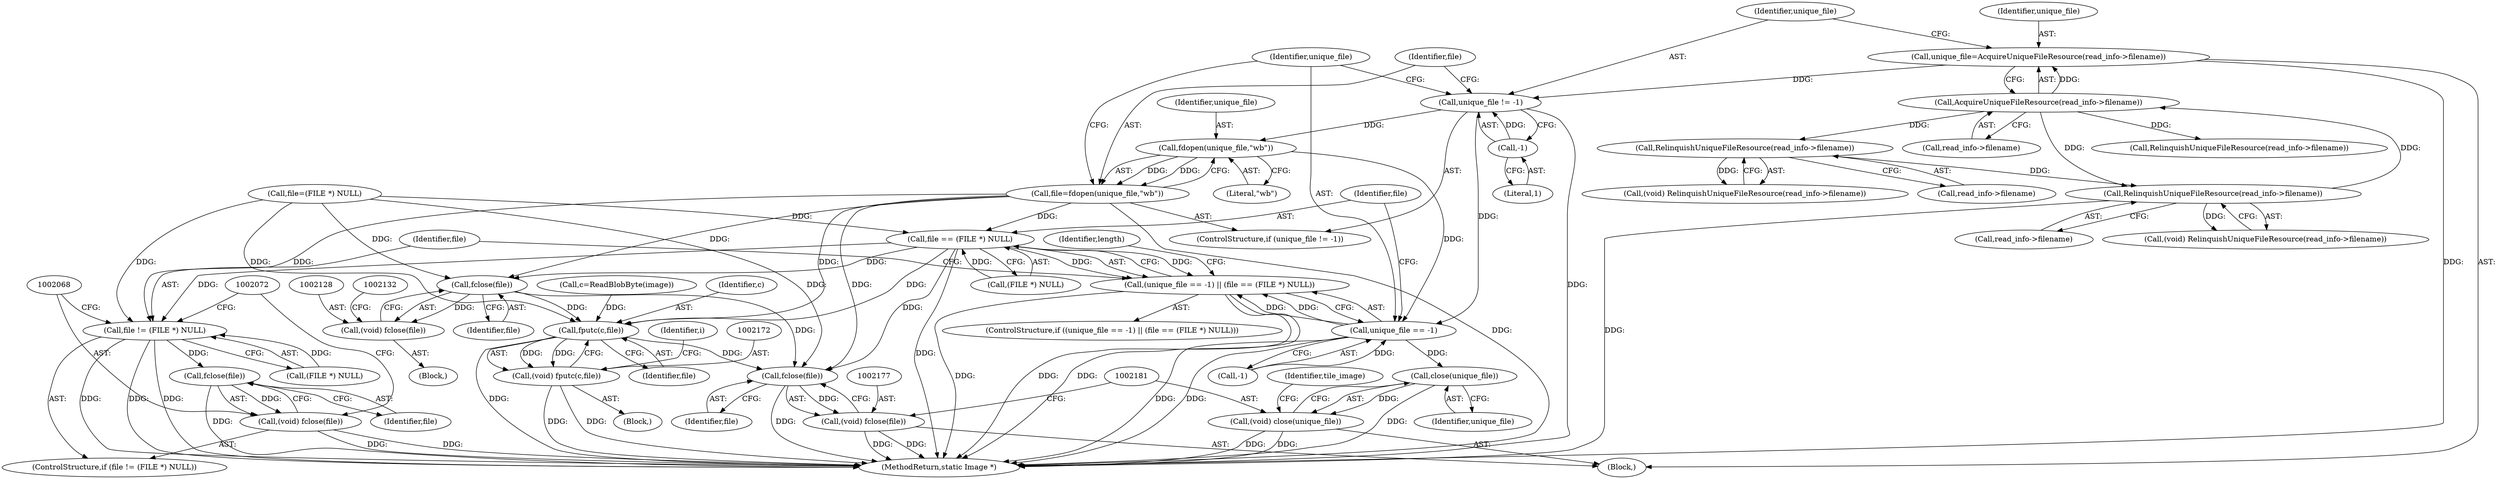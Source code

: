 digraph "0_ImageMagick_f6e9d0d9955e85bdd7540b251cd50d598dacc5e6_46@API" {
"1002046" [label="(Call,fdopen(unique_file,\"wb\"))"];
"1002040" [label="(Call,unique_file != -1)"];
"1002033" [label="(Call,unique_file=AcquireUniqueFileResource(read_info->filename))"];
"1002035" [label="(Call,AcquireUniqueFileResource(read_info->filename))"];
"1002191" [label="(Call,RelinquishUniqueFileResource(read_info->filename))"];
"1002133" [label="(Call,RelinquishUniqueFileResource(read_info->filename))"];
"1002042" [label="(Call,-1)"];
"1002044" [label="(Call,file=fdopen(unique_file,\"wb\"))"];
"1002055" [label="(Call,file == (FILE *) NULL)"];
"1002050" [label="(Call,(unique_file == -1) || (file == (FILE *) NULL))"];
"1002062" [label="(Call,file != (FILE *) NULL)"];
"1002069" [label="(Call,fclose(file))"];
"1002067" [label="(Call,(void) fclose(file))"];
"1002129" [label="(Call,fclose(file))"];
"1002127" [label="(Call,(void) fclose(file))"];
"1002173" [label="(Call,fputc(c,file))"];
"1002171" [label="(Call,(void) fputc(c,file))"];
"1002178" [label="(Call,fclose(file))"];
"1002176" [label="(Call,(void) fclose(file))"];
"1002051" [label="(Call,unique_file == -1)"];
"1002182" [label="(Call,close(unique_file))"];
"1002180" [label="(Call,(void) close(unique_file))"];
"1002126" [label="(Block,)"];
"1002133" [label="(Call,RelinquishUniqueFileResource(read_info->filename))"];
"1002057" [label="(Call,(FILE *) NULL)"];
"1002134" [label="(Call,read_info->filename)"];
"1002167" [label="(Call,c=ReadBlobByte(image))"];
"1002056" [label="(Identifier,file)"];
"1002053" [label="(Call,-1)"];
"1002051" [label="(Call,unique_file == -1)"];
"1002042" [label="(Call,-1)"];
"1002040" [label="(Call,unique_file != -1)"];
"1002063" [label="(Identifier,file)"];
"1002165" [label="(Identifier,i)"];
"1002069" [label="(Call,fclose(file))"];
"1002043" [label="(Literal,1)"];
"1002179" [label="(Identifier,file)"];
"1002178" [label="(Call,fclose(file))"];
"1002182" [label="(Call,close(unique_file))"];
"1002183" [label="(Identifier,unique_file)"];
"1002033" [label="(Call,unique_file=AcquireUniqueFileResource(read_info->filename))"];
"1002035" [label="(Call,AcquireUniqueFileResource(read_info->filename))"];
"1002062" [label="(Call,file != (FILE *) NULL)"];
"1002055" [label="(Call,file == (FILE *) NULL)"];
"1002061" [label="(ControlStructure,if (file != (FILE *) NULL))"];
"1002070" [label="(Identifier,file)"];
"1002180" [label="(Call,(void) close(unique_file))"];
"1002192" [label="(Call,read_info->filename)"];
"1002173" [label="(Call,fputc(c,file))"];
"1002129" [label="(Call,fclose(file))"];
"1002052" [label="(Identifier,unique_file)"];
"1002130" [label="(Identifier,file)"];
"1002171" [label="(Call,(void) fputc(c,file))"];
"1002064" [label="(Call,(FILE *) NULL)"];
"1002047" [label="(Identifier,unique_file)"];
"1002041" [label="(Identifier,unique_file)"];
"1002166" [label="(Block,)"];
"1002131" [label="(Call,(void) RelinquishUniqueFileResource(read_info->filename))"];
"1002045" [label="(Identifier,file)"];
"1002185" [label="(Identifier,tile_image)"];
"1002048" [label="(Literal,\"wb\")"];
"1002175" [label="(Identifier,file)"];
"1002034" [label="(Identifier,unique_file)"];
"1002049" [label="(ControlStructure,if ((unique_file == -1) || (file == (FILE *) NULL)))"];
"1002103" [label="(Identifier,length)"];
"1002366" [label="(MethodReturn,static Image *)"];
"1002046" [label="(Call,fdopen(unique_file,\"wb\"))"];
"1002036" [label="(Call,read_info->filename)"];
"1002044" [label="(Call,file=fdopen(unique_file,\"wb\"))"];
"1002010" [label="(Block,)"];
"1002073" [label="(Call,RelinquishUniqueFileResource(read_info->filename))"];
"1002189" [label="(Call,(void) RelinquishUniqueFileResource(read_info->filename))"];
"1002039" [label="(ControlStructure,if (unique_file != -1))"];
"1002191" [label="(Call,RelinquishUniqueFileResource(read_info->filename))"];
"1002174" [label="(Identifier,c)"];
"1002028" [label="(Call,file=(FILE *) NULL)"];
"1002067" [label="(Call,(void) fclose(file))"];
"1002176" [label="(Call,(void) fclose(file))"];
"1002050" [label="(Call,(unique_file == -1) || (file == (FILE *) NULL))"];
"1002127" [label="(Call,(void) fclose(file))"];
"1002046" -> "1002044"  [label="AST: "];
"1002046" -> "1002048"  [label="CFG: "];
"1002047" -> "1002046"  [label="AST: "];
"1002048" -> "1002046"  [label="AST: "];
"1002044" -> "1002046"  [label="CFG: "];
"1002046" -> "1002044"  [label="DDG: "];
"1002046" -> "1002044"  [label="DDG: "];
"1002040" -> "1002046"  [label="DDG: "];
"1002046" -> "1002051"  [label="DDG: "];
"1002040" -> "1002039"  [label="AST: "];
"1002040" -> "1002042"  [label="CFG: "];
"1002041" -> "1002040"  [label="AST: "];
"1002042" -> "1002040"  [label="AST: "];
"1002045" -> "1002040"  [label="CFG: "];
"1002052" -> "1002040"  [label="CFG: "];
"1002040" -> "1002366"  [label="DDG: "];
"1002033" -> "1002040"  [label="DDG: "];
"1002042" -> "1002040"  [label="DDG: "];
"1002040" -> "1002051"  [label="DDG: "];
"1002033" -> "1002010"  [label="AST: "];
"1002033" -> "1002035"  [label="CFG: "];
"1002034" -> "1002033"  [label="AST: "];
"1002035" -> "1002033"  [label="AST: "];
"1002041" -> "1002033"  [label="CFG: "];
"1002033" -> "1002366"  [label="DDG: "];
"1002035" -> "1002033"  [label="DDG: "];
"1002035" -> "1002036"  [label="CFG: "];
"1002036" -> "1002035"  [label="AST: "];
"1002191" -> "1002035"  [label="DDG: "];
"1002035" -> "1002073"  [label="DDG: "];
"1002035" -> "1002133"  [label="DDG: "];
"1002035" -> "1002191"  [label="DDG: "];
"1002191" -> "1002189"  [label="AST: "];
"1002191" -> "1002192"  [label="CFG: "];
"1002192" -> "1002191"  [label="AST: "];
"1002189" -> "1002191"  [label="CFG: "];
"1002191" -> "1002366"  [label="DDG: "];
"1002191" -> "1002189"  [label="DDG: "];
"1002133" -> "1002191"  [label="DDG: "];
"1002133" -> "1002131"  [label="AST: "];
"1002133" -> "1002134"  [label="CFG: "];
"1002134" -> "1002133"  [label="AST: "];
"1002131" -> "1002133"  [label="CFG: "];
"1002133" -> "1002131"  [label="DDG: "];
"1002042" -> "1002043"  [label="CFG: "];
"1002043" -> "1002042"  [label="AST: "];
"1002044" -> "1002039"  [label="AST: "];
"1002045" -> "1002044"  [label="AST: "];
"1002052" -> "1002044"  [label="CFG: "];
"1002044" -> "1002366"  [label="DDG: "];
"1002044" -> "1002055"  [label="DDG: "];
"1002044" -> "1002062"  [label="DDG: "];
"1002044" -> "1002129"  [label="DDG: "];
"1002044" -> "1002173"  [label="DDG: "];
"1002044" -> "1002178"  [label="DDG: "];
"1002055" -> "1002050"  [label="AST: "];
"1002055" -> "1002057"  [label="CFG: "];
"1002056" -> "1002055"  [label="AST: "];
"1002057" -> "1002055"  [label="AST: "];
"1002050" -> "1002055"  [label="CFG: "];
"1002055" -> "1002366"  [label="DDG: "];
"1002055" -> "1002050"  [label="DDG: "];
"1002055" -> "1002050"  [label="DDG: "];
"1002028" -> "1002055"  [label="DDG: "];
"1002057" -> "1002055"  [label="DDG: "];
"1002055" -> "1002062"  [label="DDG: "];
"1002055" -> "1002129"  [label="DDG: "];
"1002055" -> "1002173"  [label="DDG: "];
"1002055" -> "1002178"  [label="DDG: "];
"1002050" -> "1002049"  [label="AST: "];
"1002050" -> "1002051"  [label="CFG: "];
"1002051" -> "1002050"  [label="AST: "];
"1002063" -> "1002050"  [label="CFG: "];
"1002103" -> "1002050"  [label="CFG: "];
"1002050" -> "1002366"  [label="DDG: "];
"1002050" -> "1002366"  [label="DDG: "];
"1002050" -> "1002366"  [label="DDG: "];
"1002051" -> "1002050"  [label="DDG: "];
"1002051" -> "1002050"  [label="DDG: "];
"1002062" -> "1002061"  [label="AST: "];
"1002062" -> "1002064"  [label="CFG: "];
"1002063" -> "1002062"  [label="AST: "];
"1002064" -> "1002062"  [label="AST: "];
"1002068" -> "1002062"  [label="CFG: "];
"1002072" -> "1002062"  [label="CFG: "];
"1002062" -> "1002366"  [label="DDG: "];
"1002062" -> "1002366"  [label="DDG: "];
"1002062" -> "1002366"  [label="DDG: "];
"1002028" -> "1002062"  [label="DDG: "];
"1002064" -> "1002062"  [label="DDG: "];
"1002062" -> "1002069"  [label="DDG: "];
"1002069" -> "1002067"  [label="AST: "];
"1002069" -> "1002070"  [label="CFG: "];
"1002070" -> "1002069"  [label="AST: "];
"1002067" -> "1002069"  [label="CFG: "];
"1002069" -> "1002366"  [label="DDG: "];
"1002069" -> "1002067"  [label="DDG: "];
"1002067" -> "1002061"  [label="AST: "];
"1002068" -> "1002067"  [label="AST: "];
"1002072" -> "1002067"  [label="CFG: "];
"1002067" -> "1002366"  [label="DDG: "];
"1002067" -> "1002366"  [label="DDG: "];
"1002129" -> "1002127"  [label="AST: "];
"1002129" -> "1002130"  [label="CFG: "];
"1002130" -> "1002129"  [label="AST: "];
"1002127" -> "1002129"  [label="CFG: "];
"1002129" -> "1002127"  [label="DDG: "];
"1002028" -> "1002129"  [label="DDG: "];
"1002129" -> "1002173"  [label="DDG: "];
"1002129" -> "1002178"  [label="DDG: "];
"1002127" -> "1002126"  [label="AST: "];
"1002128" -> "1002127"  [label="AST: "];
"1002132" -> "1002127"  [label="CFG: "];
"1002173" -> "1002171"  [label="AST: "];
"1002173" -> "1002175"  [label="CFG: "];
"1002174" -> "1002173"  [label="AST: "];
"1002175" -> "1002173"  [label="AST: "];
"1002171" -> "1002173"  [label="CFG: "];
"1002173" -> "1002366"  [label="DDG: "];
"1002173" -> "1002171"  [label="DDG: "];
"1002173" -> "1002171"  [label="DDG: "];
"1002167" -> "1002173"  [label="DDG: "];
"1002028" -> "1002173"  [label="DDG: "];
"1002173" -> "1002178"  [label="DDG: "];
"1002171" -> "1002166"  [label="AST: "];
"1002172" -> "1002171"  [label="AST: "];
"1002165" -> "1002171"  [label="CFG: "];
"1002171" -> "1002366"  [label="DDG: "];
"1002171" -> "1002366"  [label="DDG: "];
"1002178" -> "1002176"  [label="AST: "];
"1002178" -> "1002179"  [label="CFG: "];
"1002179" -> "1002178"  [label="AST: "];
"1002176" -> "1002178"  [label="CFG: "];
"1002178" -> "1002366"  [label="DDG: "];
"1002178" -> "1002176"  [label="DDG: "];
"1002028" -> "1002178"  [label="DDG: "];
"1002176" -> "1002010"  [label="AST: "];
"1002177" -> "1002176"  [label="AST: "];
"1002181" -> "1002176"  [label="CFG: "];
"1002176" -> "1002366"  [label="DDG: "];
"1002176" -> "1002366"  [label="DDG: "];
"1002051" -> "1002053"  [label="CFG: "];
"1002052" -> "1002051"  [label="AST: "];
"1002053" -> "1002051"  [label="AST: "];
"1002056" -> "1002051"  [label="CFG: "];
"1002051" -> "1002366"  [label="DDG: "];
"1002051" -> "1002366"  [label="DDG: "];
"1002053" -> "1002051"  [label="DDG: "];
"1002051" -> "1002182"  [label="DDG: "];
"1002182" -> "1002180"  [label="AST: "];
"1002182" -> "1002183"  [label="CFG: "];
"1002183" -> "1002182"  [label="AST: "];
"1002180" -> "1002182"  [label="CFG: "];
"1002182" -> "1002366"  [label="DDG: "];
"1002182" -> "1002180"  [label="DDG: "];
"1002180" -> "1002010"  [label="AST: "];
"1002181" -> "1002180"  [label="AST: "];
"1002185" -> "1002180"  [label="CFG: "];
"1002180" -> "1002366"  [label="DDG: "];
"1002180" -> "1002366"  [label="DDG: "];
}
